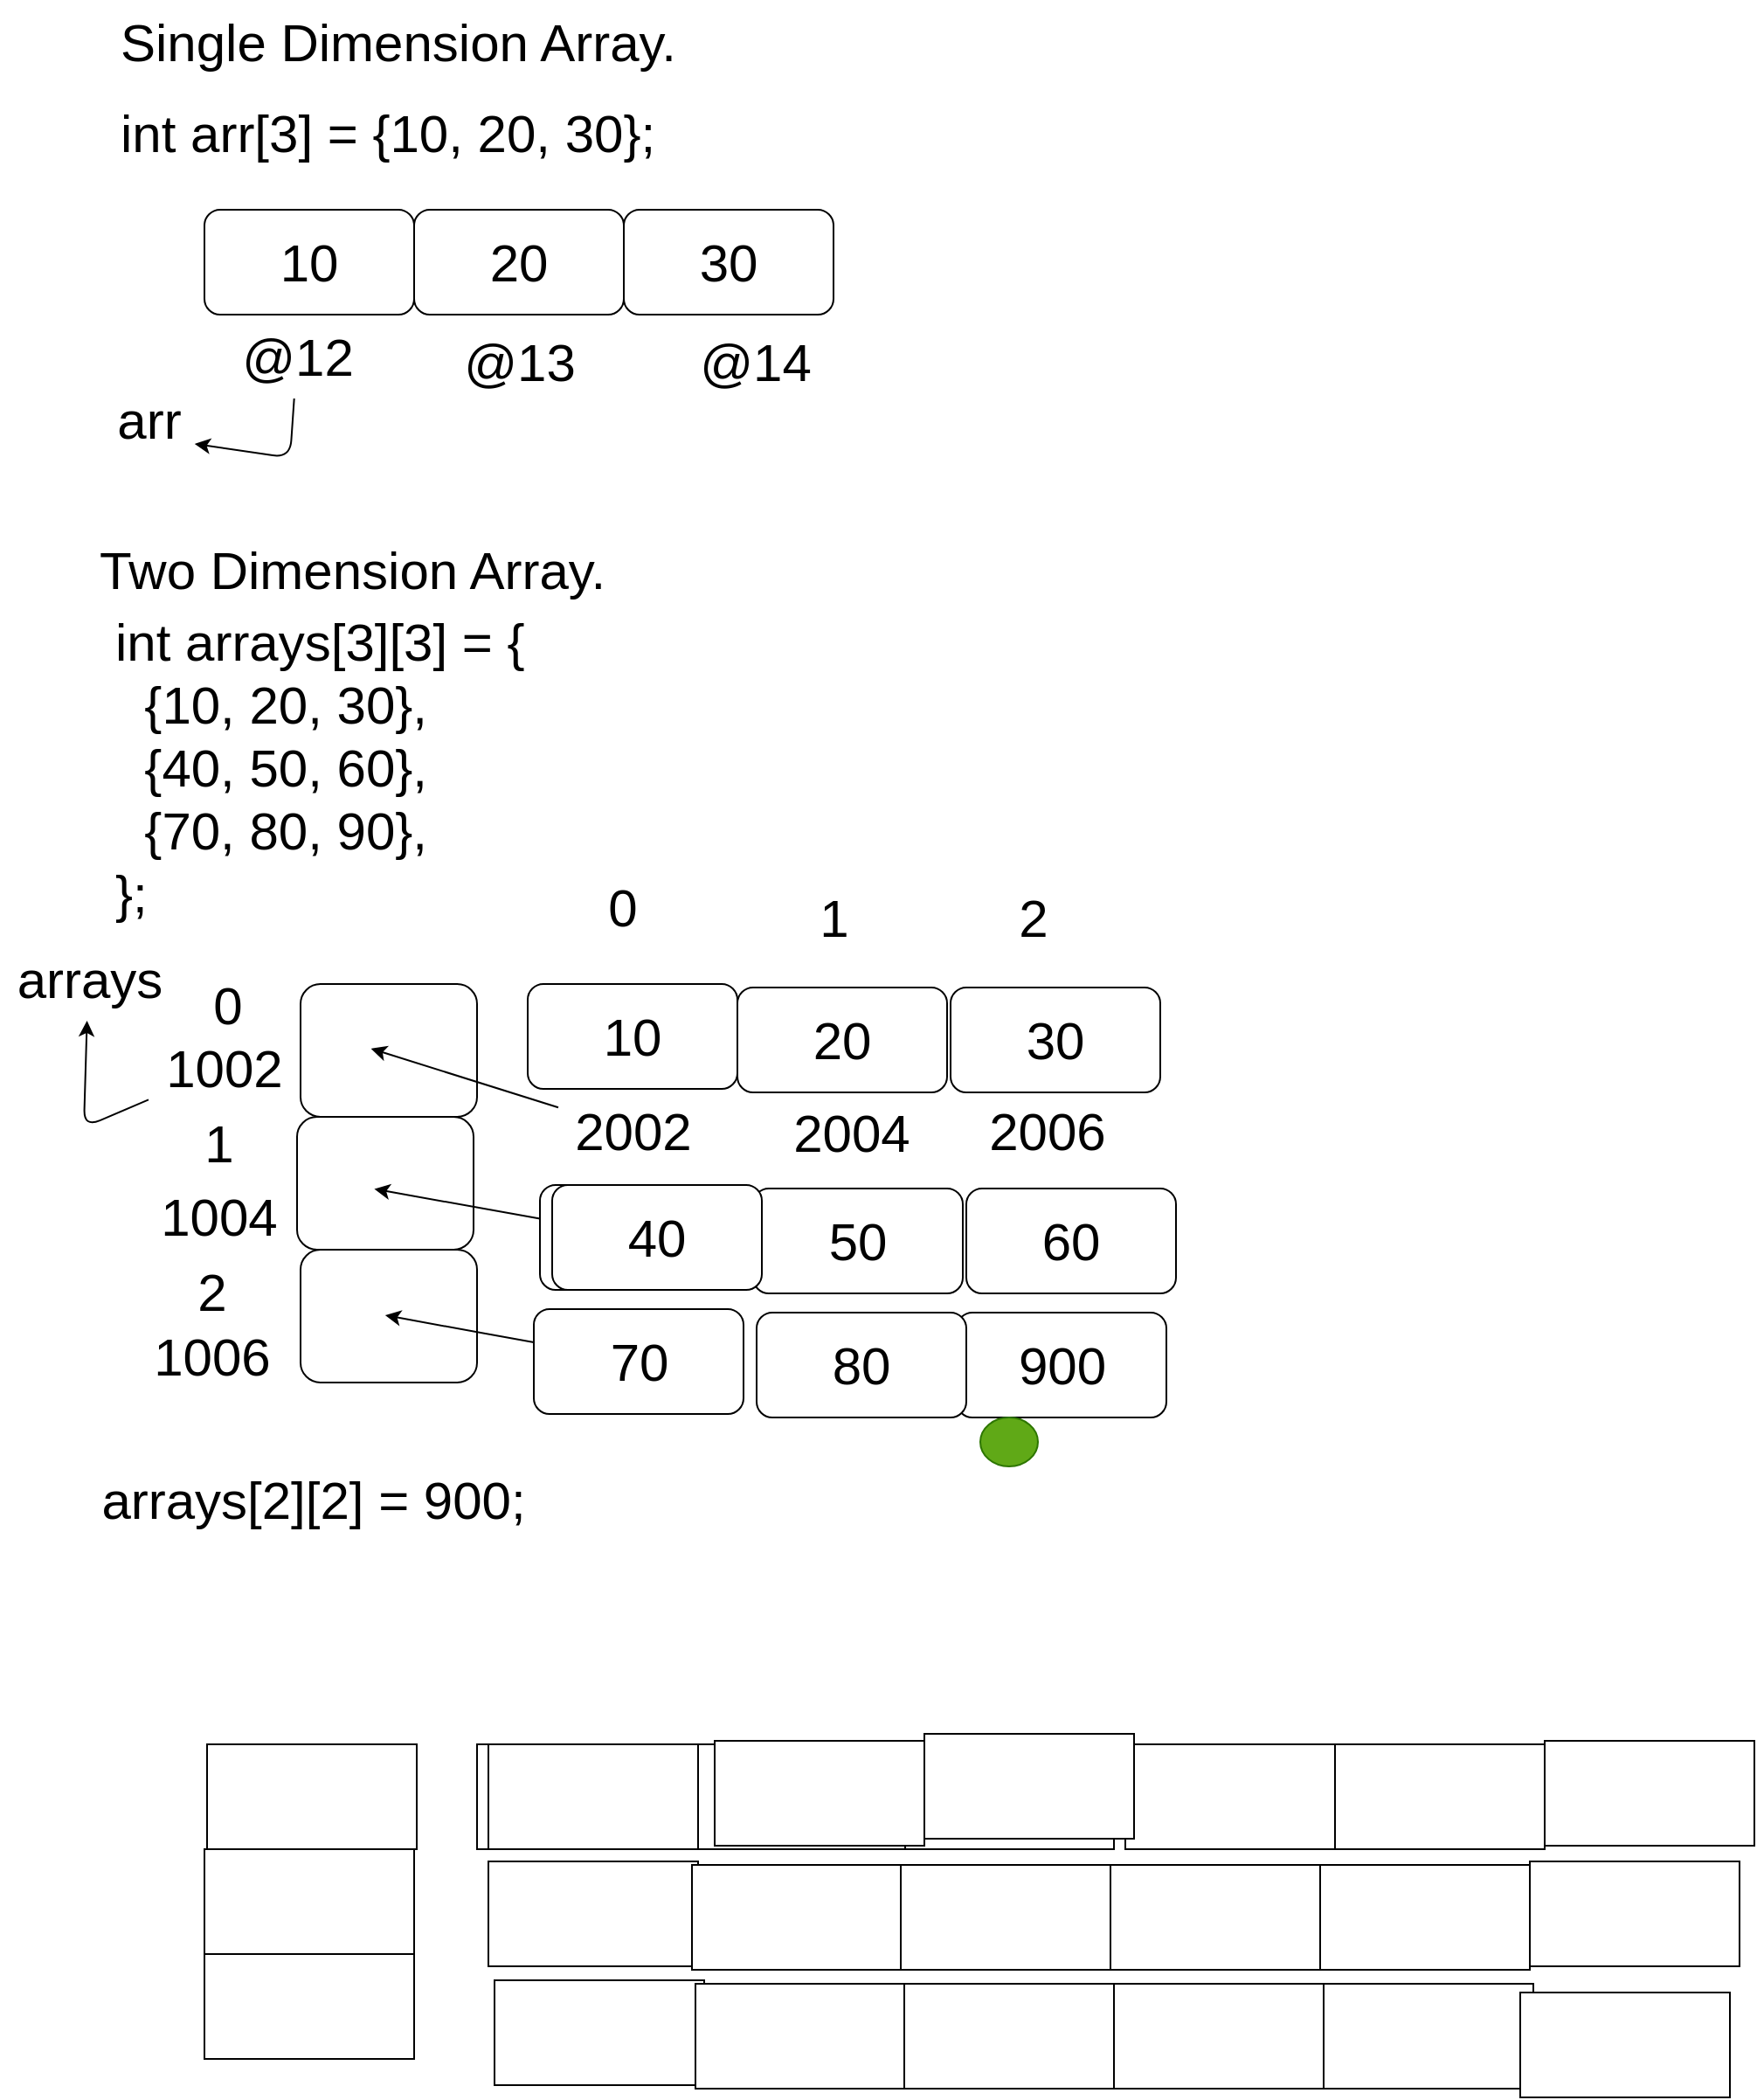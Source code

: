 <mxfile>
    <diagram id="lYxwmzsgjJexhKxpm00B" name="Page-1">
        <mxGraphModel dx="7998" dy="1598" grid="0" gridSize="10" guides="1" tooltips="1" connect="1" arrows="1" fold="1" page="1" pageScale="1" pageWidth="1100" pageHeight="850" math="0" shadow="0">
            <root>
                <mxCell id="0"/>
                <mxCell id="1" parent="0"/>
                <mxCell id="47" value="Single Dimension Array." style="text;html=1;align=left;verticalAlign=middle;resizable=0;points=[];autosize=1;strokeColor=none;fillColor=none;fontSize=30;" parent="1" vertex="1">
                    <mxGeometry x="-5467" y="-807" width="336" height="48" as="geometry"/>
                </mxCell>
                <mxCell id="48" value="int arr[3] = {10, 20, 30};" style="text;html=1;align=left;verticalAlign=middle;resizable=0;points=[];autosize=1;strokeColor=none;fillColor=none;fontSize=30;" parent="1" vertex="1">
                    <mxGeometry x="-5467" y="-755" width="324" height="48" as="geometry"/>
                </mxCell>
                <mxCell id="49" value="10" style="rounded=1;whiteSpace=wrap;html=1;fontSize=30;" parent="1" vertex="1">
                    <mxGeometry x="-5417" y="-687" width="120" height="60" as="geometry"/>
                </mxCell>
                <mxCell id="50" value="20" style="rounded=1;whiteSpace=wrap;html=1;fontSize=30;" parent="1" vertex="1">
                    <mxGeometry x="-5297" y="-687" width="120" height="60" as="geometry"/>
                </mxCell>
                <mxCell id="51" value="30" style="rounded=1;whiteSpace=wrap;html=1;fontSize=30;" parent="1" vertex="1">
                    <mxGeometry x="-5177" y="-687" width="120" height="60" as="geometry"/>
                </mxCell>
                <mxCell id="56" style="edgeStyle=none;html=1;entryX=0.989;entryY=0.791;entryDx=0;entryDy=0;entryPerimeter=0;fontSize=30;" parent="1" source="52" target="55" edge="1">
                    <mxGeometry relative="1" as="geometry">
                        <Array as="points">
                            <mxPoint x="-5368" y="-545"/>
                        </Array>
                    </mxGeometry>
                </mxCell>
                <mxCell id="52" value="@12" style="text;html=1;align=center;verticalAlign=middle;resizable=0;points=[];autosize=1;strokeColor=none;fillColor=none;fontSize=30;" parent="1" vertex="1">
                    <mxGeometry x="-5405" y="-627" width="82" height="48" as="geometry"/>
                </mxCell>
                <mxCell id="53" value="@13" style="text;html=1;align=center;verticalAlign=middle;resizable=0;points=[];autosize=1;strokeColor=none;fillColor=none;fontSize=30;" parent="1" vertex="1">
                    <mxGeometry x="-5278" y="-624" width="82" height="48" as="geometry"/>
                </mxCell>
                <mxCell id="54" value="@14" style="text;html=1;align=center;verticalAlign=middle;resizable=0;points=[];autosize=1;strokeColor=none;fillColor=none;fontSize=30;" parent="1" vertex="1">
                    <mxGeometry x="-5143" y="-624" width="82" height="48" as="geometry"/>
                </mxCell>
                <mxCell id="55" value="arr" style="text;html=1;align=center;verticalAlign=middle;resizable=0;points=[];autosize=1;strokeColor=none;fillColor=none;fontSize=30;" parent="1" vertex="1">
                    <mxGeometry x="-5477" y="-591" width="55" height="48" as="geometry"/>
                </mxCell>
                <mxCell id="57" value="Two Dimension Array." style="text;html=1;align=left;verticalAlign=middle;resizable=0;points=[];autosize=1;strokeColor=none;fillColor=none;fontSize=30;" parent="1" vertex="1">
                    <mxGeometry x="-5479" y="-505" width="307" height="48" as="geometry"/>
                </mxCell>
                <mxCell id="58" value="int arrays[3][3] = {&lt;br&gt;&amp;nbsp; {10, 20, 30},&lt;br&gt;&amp;nbsp; {40, 50, 60},&lt;br&gt;&amp;nbsp; {70, 80, 90},&lt;br&gt;};" style="text;html=1;align=left;verticalAlign=middle;resizable=0;points=[];autosize=1;strokeColor=none;fillColor=none;fontSize=30;" parent="1" vertex="1">
                    <mxGeometry x="-5470" y="-464" width="252" height="192" as="geometry"/>
                </mxCell>
                <mxCell id="59" value="" style="rounded=1;whiteSpace=wrap;html=1;fontSize=30;movable=0;resizable=0;rotatable=0;deletable=0;editable=0;connectable=0;" parent="1" vertex="1">
                    <mxGeometry x="-5362" y="-244" width="101" height="76" as="geometry"/>
                </mxCell>
                <mxCell id="61" value="" style="rounded=1;whiteSpace=wrap;html=1;fontSize=30;movable=0;resizable=0;rotatable=0;deletable=0;editable=0;connectable=0;" parent="1" vertex="1">
                    <mxGeometry x="-5364" y="-168" width="101" height="76" as="geometry"/>
                </mxCell>
                <mxCell id="62" value="" style="rounded=1;whiteSpace=wrap;html=1;fontSize=30;movable=0;resizable=0;rotatable=0;deletable=0;editable=0;connectable=0;" parent="1" vertex="1">
                    <mxGeometry x="-5362" y="-92" width="101" height="76" as="geometry"/>
                </mxCell>
                <mxCell id="63" value="0" style="text;html=1;align=center;verticalAlign=middle;resizable=0;points=[];autosize=1;strokeColor=none;fillColor=none;fontSize=30;" parent="1" vertex="1">
                    <mxGeometry x="-5422" y="-256" width="35" height="48" as="geometry"/>
                </mxCell>
                <mxCell id="64" value="1" style="text;html=1;align=center;verticalAlign=middle;resizable=0;points=[];autosize=1;strokeColor=none;fillColor=none;fontSize=30;" parent="1" vertex="1">
                    <mxGeometry x="-5427" y="-177" width="35" height="48" as="geometry"/>
                </mxCell>
                <mxCell id="65" value="2" style="text;html=1;align=center;verticalAlign=middle;resizable=0;points=[];autosize=1;strokeColor=none;fillColor=none;fontSize=30;" parent="1" vertex="1">
                    <mxGeometry x="-5431" y="-92" width="35" height="48" as="geometry"/>
                </mxCell>
                <mxCell id="90" style="edgeStyle=none;html=1;fontSize=30;" parent="1" source="66" target="88" edge="1">
                    <mxGeometry relative="1" as="geometry">
                        <mxPoint x="-5521.865" y="-196" as="targetPoint"/>
                        <Array as="points">
                            <mxPoint x="-5486" y="-162"/>
                        </Array>
                    </mxGeometry>
                </mxCell>
                <mxCell id="66" value="1002" style="text;html=1;align=center;verticalAlign=middle;resizable=0;points=[];autosize=1;strokeColor=none;fillColor=none;fontSize=30;" parent="1" vertex="1">
                    <mxGeometry x="-5449" y="-220" width="85" height="48" as="geometry"/>
                </mxCell>
                <mxCell id="67" value="1004" style="text;html=1;align=center;verticalAlign=middle;resizable=0;points=[];autosize=1;strokeColor=none;fillColor=none;fontSize=30;" parent="1" vertex="1">
                    <mxGeometry x="-5452" y="-135" width="85" height="48" as="geometry"/>
                </mxCell>
                <mxCell id="68" value="1006" style="text;html=1;align=center;verticalAlign=middle;resizable=0;points=[];autosize=1;strokeColor=none;fillColor=none;fontSize=30;" parent="1" vertex="1">
                    <mxGeometry x="-5456" y="-55" width="85" height="48" as="geometry"/>
                </mxCell>
                <mxCell id="69" value="10" style="rounded=1;whiteSpace=wrap;html=1;fontSize=30;" parent="1" vertex="1">
                    <mxGeometry x="-5232" y="-244" width="120" height="60" as="geometry"/>
                </mxCell>
                <mxCell id="70" value="20" style="rounded=1;whiteSpace=wrap;html=1;fontSize=30;" parent="1" vertex="1">
                    <mxGeometry x="-5112" y="-242" width="120" height="60" as="geometry"/>
                </mxCell>
                <mxCell id="71" value="30" style="rounded=1;whiteSpace=wrap;html=1;fontSize=30;" parent="1" vertex="1">
                    <mxGeometry x="-4990" y="-242" width="120" height="60" as="geometry"/>
                </mxCell>
                <mxCell id="72" value="0" style="text;html=1;align=center;verticalAlign=middle;resizable=0;points=[];autosize=1;strokeColor=none;fillColor=none;fontSize=30;" parent="1" vertex="1">
                    <mxGeometry x="-5196" y="-312" width="35" height="48" as="geometry"/>
                </mxCell>
                <mxCell id="73" value="2" style="text;html=1;align=center;verticalAlign=middle;resizable=0;points=[];autosize=1;strokeColor=none;fillColor=none;fontSize=30;" parent="1" vertex="1">
                    <mxGeometry x="-4961" y="-306" width="35" height="48" as="geometry"/>
                </mxCell>
                <mxCell id="74" value="1" style="text;html=1;align=center;verticalAlign=middle;resizable=0;points=[];autosize=1;strokeColor=none;fillColor=none;fontSize=30;" parent="1" vertex="1">
                    <mxGeometry x="-5075" y="-306" width="35" height="48" as="geometry"/>
                </mxCell>
                <mxCell id="78" style="edgeStyle=none;html=1;fontSize=30;" parent="1" source="75" edge="1">
                    <mxGeometry relative="1" as="geometry">
                        <mxPoint x="-5321.67" y="-207.042" as="targetPoint"/>
                    </mxGeometry>
                </mxCell>
                <mxCell id="75" value="2002" style="text;html=1;align=center;verticalAlign=middle;resizable=0;points=[];autosize=1;strokeColor=none;fillColor=none;fontSize=30;" parent="1" vertex="1">
                    <mxGeometry x="-5214.5" y="-184" width="85" height="48" as="geometry"/>
                </mxCell>
                <mxCell id="76" value="2004" style="text;html=1;align=center;verticalAlign=middle;resizable=0;points=[];autosize=1;strokeColor=none;fillColor=none;fontSize=30;" parent="1" vertex="1">
                    <mxGeometry x="-5090" y="-183" width="85" height="48" as="geometry"/>
                </mxCell>
                <mxCell id="77" value="2006" style="text;html=1;align=center;verticalAlign=middle;resizable=0;points=[];autosize=1;strokeColor=none;fillColor=none;fontSize=30;" parent="1" vertex="1">
                    <mxGeometry x="-4978" y="-184" width="85" height="48" as="geometry"/>
                </mxCell>
                <mxCell id="82" style="edgeStyle=none;html=1;fontSize=30;" parent="1" source="79" edge="1">
                    <mxGeometry relative="1" as="geometry">
                        <mxPoint x="-5319.802" y="-126.714" as="targetPoint"/>
                    </mxGeometry>
                </mxCell>
                <mxCell id="79" value="" style="rounded=1;whiteSpace=wrap;html=1;fontSize=30;" parent="1" vertex="1">
                    <mxGeometry x="-5225" y="-129" width="120" height="60" as="geometry"/>
                </mxCell>
                <mxCell id="80" value="50" style="rounded=1;whiteSpace=wrap;html=1;fontSize=30;" parent="1" vertex="1">
                    <mxGeometry x="-5103" y="-127" width="120" height="60" as="geometry"/>
                </mxCell>
                <mxCell id="81" value="60" style="rounded=1;whiteSpace=wrap;html=1;fontSize=30;" parent="1" vertex="1">
                    <mxGeometry x="-4981" y="-127" width="120" height="60" as="geometry"/>
                </mxCell>
                <mxCell id="83" value="40" style="rounded=1;whiteSpace=wrap;html=1;fontSize=30;" parent="1" vertex="1">
                    <mxGeometry x="-5218" y="-129" width="120" height="60" as="geometry"/>
                </mxCell>
                <mxCell id="87" style="edgeStyle=none;html=1;fontSize=30;" parent="1" source="84" edge="1">
                    <mxGeometry relative="1" as="geometry">
                        <mxPoint x="-5313.575" y="-54.48" as="targetPoint"/>
                    </mxGeometry>
                </mxCell>
                <mxCell id="84" value="70" style="rounded=1;whiteSpace=wrap;html=1;fontSize=30;" parent="1" vertex="1">
                    <mxGeometry x="-5228.5" y="-58" width="120" height="60" as="geometry"/>
                </mxCell>
                <mxCell id="85" value="900" style="rounded=1;whiteSpace=wrap;html=1;fontSize=30;" parent="1" vertex="1">
                    <mxGeometry x="-4986.5" y="-56" width="120" height="60" as="geometry"/>
                </mxCell>
                <mxCell id="86" value="80" style="rounded=1;whiteSpace=wrap;html=1;fontSize=30;" parent="1" vertex="1">
                    <mxGeometry x="-5101" y="-56" width="120" height="60" as="geometry"/>
                </mxCell>
                <mxCell id="88" value="arrays" style="text;html=1;align=center;verticalAlign=middle;resizable=0;points=[];autosize=1;strokeColor=none;fillColor=none;fontSize=30;" parent="1" vertex="1">
                    <mxGeometry x="-5534" y="-271" width="101" height="48" as="geometry"/>
                </mxCell>
                <mxCell id="91" value="" style="ellipse;whiteSpace=wrap;html=1;fontSize=30;fillColor=#60a917;fontColor=#ffffff;strokeColor=#2D7600;" parent="1" vertex="1">
                    <mxGeometry x="-4973" y="4" width="33" height="28" as="geometry"/>
                </mxCell>
                <mxCell id="92" value="arrays[2][2] = 900;" style="text;html=1;align=center;verticalAlign=middle;resizable=0;points=[];autosize=1;strokeColor=none;fillColor=none;fontSize=30;" parent="1" vertex="1">
                    <mxGeometry x="-5486" y="27" width="261" height="48" as="geometry"/>
                </mxCell>
                <mxCell id="93" value="" style="rounded=0;whiteSpace=wrap;html=1;" vertex="1" parent="1">
                    <mxGeometry x="-5415.5" y="191" width="120" height="60" as="geometry"/>
                </mxCell>
                <mxCell id="94" value="" style="rounded=0;whiteSpace=wrap;html=1;" vertex="1" parent="1">
                    <mxGeometry x="-5417" y="251" width="120" height="60" as="geometry"/>
                </mxCell>
                <mxCell id="95" value="" style="rounded=0;whiteSpace=wrap;html=1;" vertex="1" parent="1">
                    <mxGeometry x="-5417" y="311" width="120" height="60" as="geometry"/>
                </mxCell>
                <mxCell id="96" value="" style="rounded=0;whiteSpace=wrap;html=1;" vertex="1" parent="1">
                    <mxGeometry x="-5261" y="191" width="120" height="60" as="geometry"/>
                </mxCell>
                <mxCell id="97" value="" style="rounded=0;whiteSpace=wrap;html=1;" vertex="1" parent="1">
                    <mxGeometry x="-5016.5" y="191" width="120" height="60" as="geometry"/>
                </mxCell>
                <mxCell id="98" value="" style="rounded=0;whiteSpace=wrap;html=1;" vertex="1" parent="1">
                    <mxGeometry x="-5136" y="191" width="120" height="60" as="geometry"/>
                </mxCell>
                <mxCell id="99" value="" style="rounded=0;whiteSpace=wrap;html=1;" vertex="1" parent="1">
                    <mxGeometry x="-4770" y="191" width="120" height="60" as="geometry"/>
                </mxCell>
                <mxCell id="100" value="" style="rounded=0;whiteSpace=wrap;html=1;" vertex="1" parent="1">
                    <mxGeometry x="-4650" y="189" width="120" height="60" as="geometry"/>
                </mxCell>
                <mxCell id="101" value="" style="rounded=0;whiteSpace=wrap;html=1;" vertex="1" parent="1">
                    <mxGeometry x="-4890" y="191" width="120" height="60" as="geometry"/>
                </mxCell>
                <mxCell id="102" value="" style="rounded=0;whiteSpace=wrap;html=1;" vertex="1" parent="1">
                    <mxGeometry x="-5254.5" y="191" width="120" height="60" as="geometry"/>
                </mxCell>
                <mxCell id="103" value="" style="rounded=0;whiteSpace=wrap;html=1;" vertex="1" parent="1">
                    <mxGeometry x="-5125" y="189" width="120" height="60" as="geometry"/>
                </mxCell>
                <mxCell id="104" value="" style="rounded=0;whiteSpace=wrap;html=1;" vertex="1" parent="1">
                    <mxGeometry x="-5005" y="185" width="120" height="60" as="geometry"/>
                </mxCell>
                <mxCell id="105" value="" style="rounded=0;whiteSpace=wrap;html=1;" vertex="1" parent="1">
                    <mxGeometry x="-5254.5" y="258" width="120" height="60" as="geometry"/>
                </mxCell>
                <mxCell id="106" value="" style="rounded=0;whiteSpace=wrap;html=1;" vertex="1" parent="1">
                    <mxGeometry x="-5138" y="260" width="120" height="60" as="geometry"/>
                </mxCell>
                <mxCell id="107" value="" style="rounded=0;whiteSpace=wrap;html=1;" vertex="1" parent="1">
                    <mxGeometry x="-5018.5" y="260" width="120" height="60" as="geometry"/>
                </mxCell>
                <mxCell id="108" value="" style="rounded=0;whiteSpace=wrap;html=1;" vertex="1" parent="1">
                    <mxGeometry x="-4898.5" y="260" width="120" height="60" as="geometry"/>
                </mxCell>
                <mxCell id="109" value="" style="rounded=0;whiteSpace=wrap;html=1;" vertex="1" parent="1">
                    <mxGeometry x="-4778.5" y="260" width="120" height="60" as="geometry"/>
                </mxCell>
                <mxCell id="110" value="" style="rounded=0;whiteSpace=wrap;html=1;" vertex="1" parent="1">
                    <mxGeometry x="-4658.5" y="258" width="120" height="60" as="geometry"/>
                </mxCell>
                <mxCell id="111" value="" style="rounded=0;whiteSpace=wrap;html=1;" vertex="1" parent="1">
                    <mxGeometry x="-5251" y="326" width="120" height="60" as="geometry"/>
                </mxCell>
                <mxCell id="112" value="" style="rounded=0;whiteSpace=wrap;html=1;" vertex="1" parent="1">
                    <mxGeometry x="-5136" y="328" width="120" height="60" as="geometry"/>
                </mxCell>
                <mxCell id="113" value="" style="rounded=0;whiteSpace=wrap;html=1;" vertex="1" parent="1">
                    <mxGeometry x="-5016.5" y="328" width="120" height="60" as="geometry"/>
                </mxCell>
                <mxCell id="114" value="" style="rounded=0;whiteSpace=wrap;html=1;" vertex="1" parent="1">
                    <mxGeometry x="-4896.5" y="328" width="120" height="60" as="geometry"/>
                </mxCell>
                <mxCell id="115" value="" style="rounded=0;whiteSpace=wrap;html=1;" vertex="1" parent="1">
                    <mxGeometry x="-4776.5" y="328" width="120" height="60" as="geometry"/>
                </mxCell>
                <mxCell id="116" value="" style="rounded=0;whiteSpace=wrap;html=1;" vertex="1" parent="1">
                    <mxGeometry x="-4664" y="333" width="120" height="60" as="geometry"/>
                </mxCell>
            </root>
        </mxGraphModel>
    </diagram>
</mxfile>
